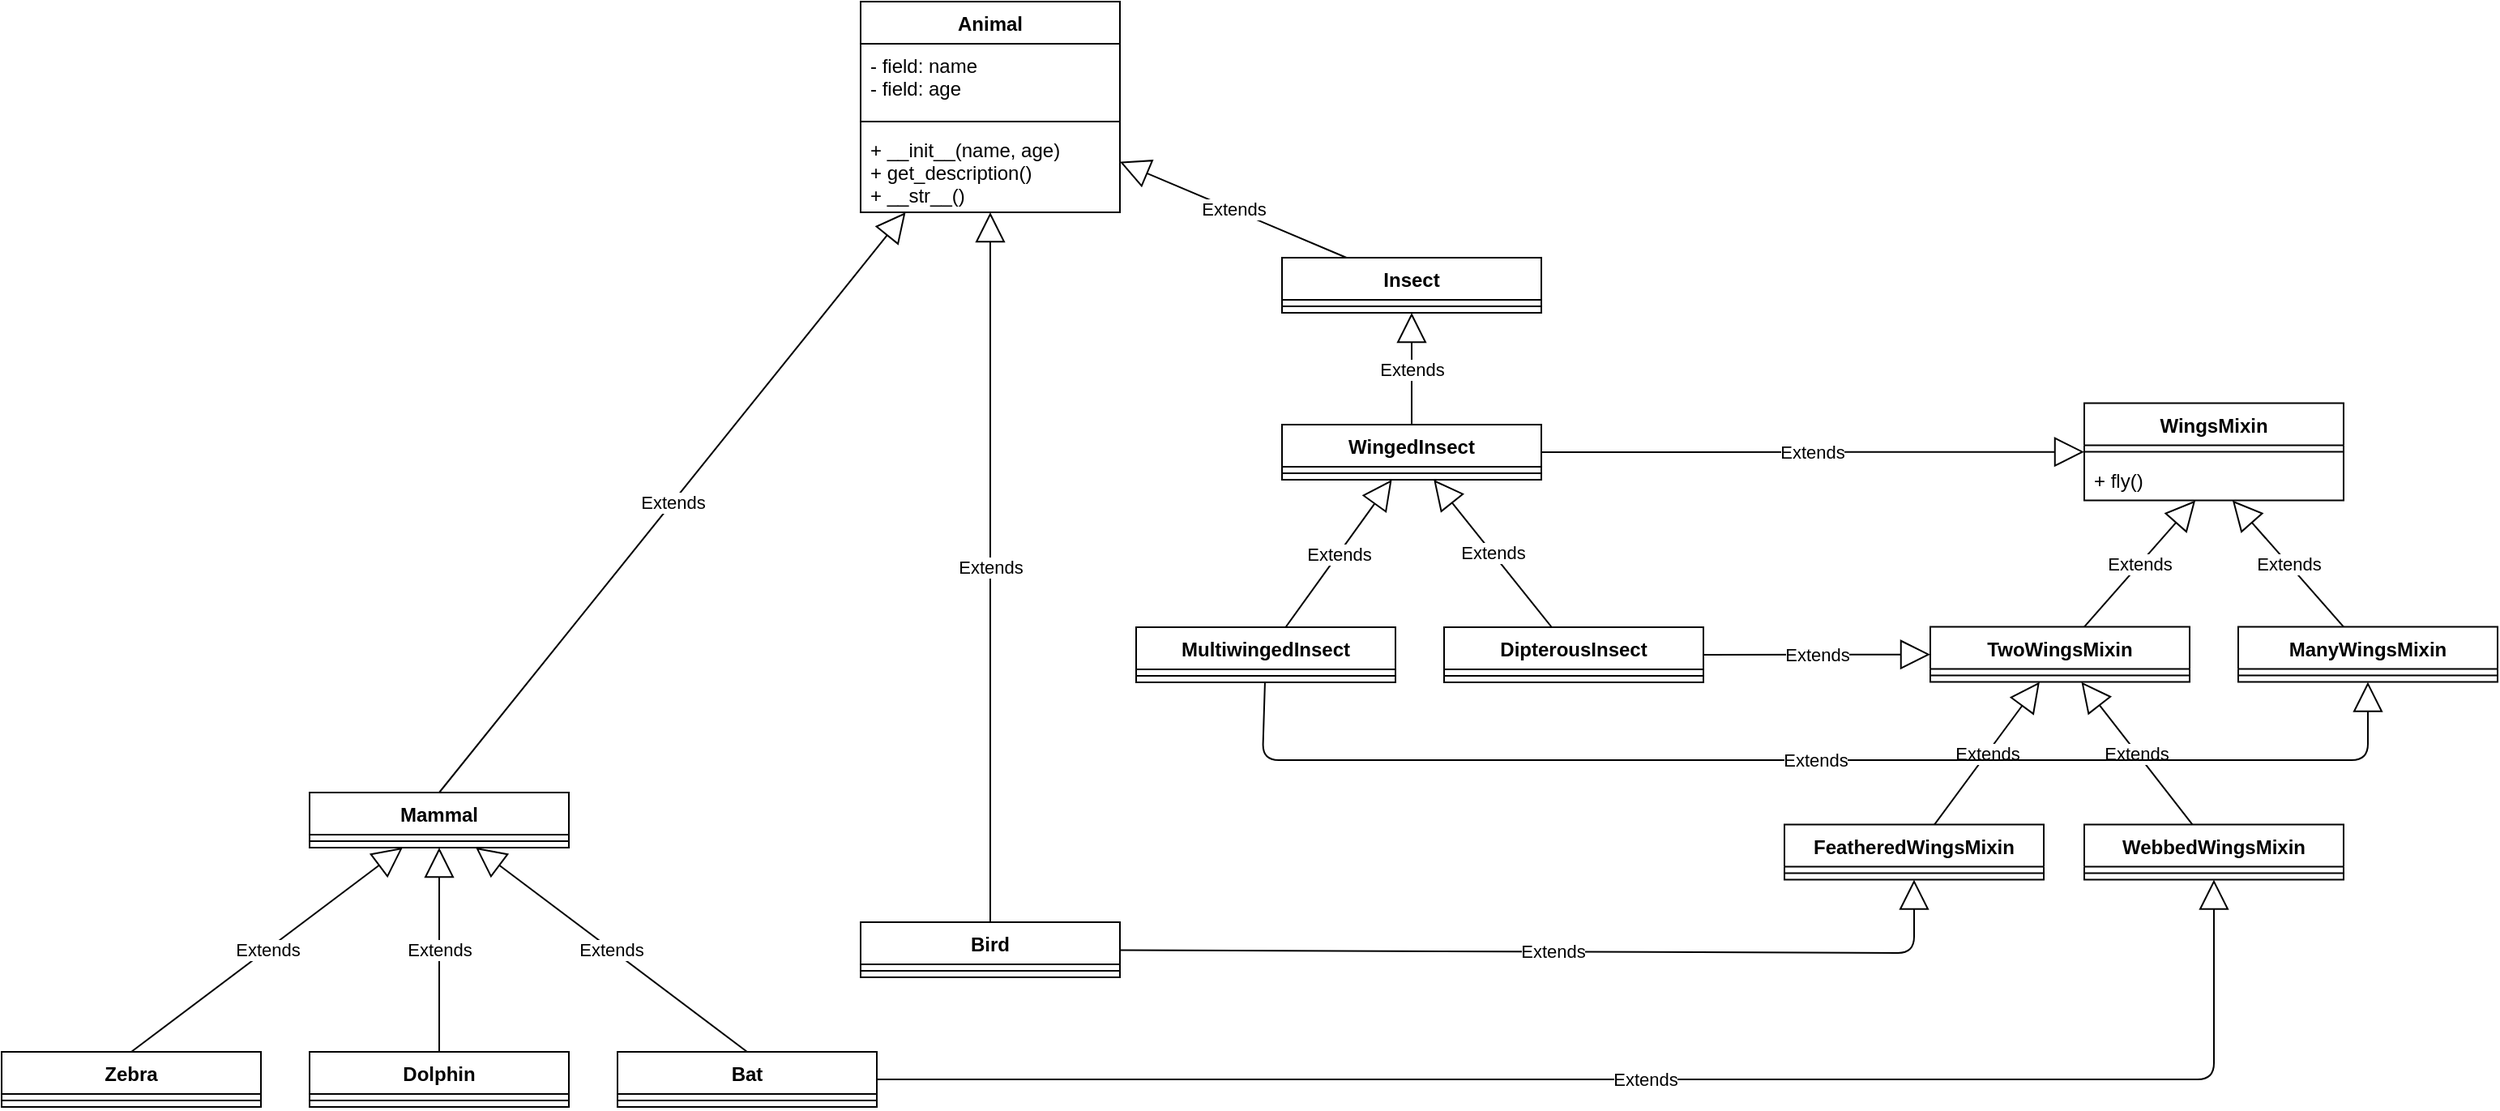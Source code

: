 <mxfile version="12.1.3" pages="1"><diagram id="fAanh3zeIfhU95bn-Wna" name="Page-1"><mxGraphModel dx="803" dy="343" grid="1" gridSize="10" guides="1" tooltips="1" connect="1" arrows="1" fold="1" page="1" pageScale="1" pageWidth="850" pageHeight="1100" math="0" shadow="0"><root><mxCell id="0"/><mxCell id="1" parent="0"/><mxCell id="dzO0B3X_L5Feo2-8s-PY-1" value="Animal" style="swimlane;fontStyle=1;align=center;verticalAlign=top;childLayout=stackLayout;horizontal=1;startSize=26;horizontalStack=0;resizeParent=1;resizeParentMax=0;resizeLast=0;collapsible=1;marginBottom=0;" vertex="1" parent="1"><mxGeometry x="530" width="160" height="130" as="geometry"/></mxCell><mxCell id="dzO0B3X_L5Feo2-8s-PY-2" value="- field: name&#xA;- field: age&#xA;" style="text;strokeColor=none;fillColor=none;align=left;verticalAlign=top;spacingLeft=4;spacingRight=4;overflow=hidden;rotatable=0;points=[[0,0.5],[1,0.5]];portConstraint=eastwest;" vertex="1" parent="dzO0B3X_L5Feo2-8s-PY-1"><mxGeometry y="26" width="160" height="44" as="geometry"/></mxCell><mxCell id="dzO0B3X_L5Feo2-8s-PY-3" value="" style="line;strokeWidth=1;fillColor=none;align=left;verticalAlign=middle;spacingTop=-1;spacingLeft=3;spacingRight=3;rotatable=0;labelPosition=right;points=[];portConstraint=eastwest;" vertex="1" parent="dzO0B3X_L5Feo2-8s-PY-1"><mxGeometry y="70" width="160" height="8" as="geometry"/></mxCell><mxCell id="dzO0B3X_L5Feo2-8s-PY-4" value="+ __init__(name, age)&#xA;+ get_description()&#xA;+ __str__()&#xA;" style="text;strokeColor=none;fillColor=none;align=left;verticalAlign=top;spacingLeft=4;spacingRight=4;overflow=hidden;rotatable=0;points=[[0,0.5],[1,0.5]];portConstraint=eastwest;" vertex="1" parent="dzO0B3X_L5Feo2-8s-PY-1"><mxGeometry y="78" width="160" height="52" as="geometry"/></mxCell><mxCell id="dzO0B3X_L5Feo2-8s-PY-5" value="Mammal" style="swimlane;fontStyle=1;align=center;verticalAlign=top;childLayout=stackLayout;horizontal=1;startSize=26;horizontalStack=0;resizeParent=1;resizeParentMax=0;resizeLast=0;collapsible=1;marginBottom=0;" vertex="1" parent="1"><mxGeometry x="190" y="488" width="160" height="34" as="geometry"/></mxCell><mxCell id="dzO0B3X_L5Feo2-8s-PY-6" value="" style="line;strokeWidth=1;fillColor=none;align=left;verticalAlign=middle;spacingTop=-1;spacingLeft=3;spacingRight=3;rotatable=0;labelPosition=right;points=[];portConstraint=eastwest;" vertex="1" parent="dzO0B3X_L5Feo2-8s-PY-5"><mxGeometry y="26" width="160" height="8" as="geometry"/></mxCell><mxCell id="dzO0B3X_L5Feo2-8s-PY-7" value="Zebra" style="swimlane;fontStyle=1;align=center;verticalAlign=top;childLayout=stackLayout;horizontal=1;startSize=26;horizontalStack=0;resizeParent=1;resizeParentMax=0;resizeLast=0;collapsible=1;marginBottom=0;" vertex="1" parent="1"><mxGeometry y="648" width="160" height="34" as="geometry"/></mxCell><mxCell id="dzO0B3X_L5Feo2-8s-PY-8" value="" style="line;strokeWidth=1;fillColor=none;align=left;verticalAlign=middle;spacingTop=-1;spacingLeft=3;spacingRight=3;rotatable=0;labelPosition=right;points=[];portConstraint=eastwest;" vertex="1" parent="dzO0B3X_L5Feo2-8s-PY-7"><mxGeometry y="26" width="160" height="8" as="geometry"/></mxCell><mxCell id="dzO0B3X_L5Feo2-8s-PY-9" value="Dolphin" style="swimlane;fontStyle=1;align=center;verticalAlign=top;childLayout=stackLayout;horizontal=1;startSize=26;horizontalStack=0;resizeParent=1;resizeParentMax=0;resizeLast=0;collapsible=1;marginBottom=0;" vertex="1" parent="1"><mxGeometry x="190" y="648" width="160" height="34" as="geometry"/></mxCell><mxCell id="dzO0B3X_L5Feo2-8s-PY-10" value="" style="line;strokeWidth=1;fillColor=none;align=left;verticalAlign=middle;spacingTop=-1;spacingLeft=3;spacingRight=3;rotatable=0;labelPosition=right;points=[];portConstraint=eastwest;" vertex="1" parent="dzO0B3X_L5Feo2-8s-PY-9"><mxGeometry y="26" width="160" height="8" as="geometry"/></mxCell><mxCell id="dzO0B3X_L5Feo2-8s-PY-11" value="Extends" style="endArrow=block;endSize=16;endFill=0;html=1;exitX=0.5;exitY=0;exitDx=0;exitDy=0;" edge="1" parent="1" source="dzO0B3X_L5Feo2-8s-PY-5" target="dzO0B3X_L5Feo2-8s-PY-1"><mxGeometry width="160" relative="1" as="geometry"><mxPoint x="460" y="168" as="sourcePoint"/><mxPoint x="620" y="168" as="targetPoint"/></mxGeometry></mxCell><mxCell id="dzO0B3X_L5Feo2-8s-PY-12" value="Extends" style="endArrow=block;endSize=16;endFill=0;html=1;exitX=0.5;exitY=0;exitDx=0;exitDy=0;" edge="1" parent="1" source="dzO0B3X_L5Feo2-8s-PY-7" target="dzO0B3X_L5Feo2-8s-PY-5"><mxGeometry width="160" relative="1" as="geometry"><mxPoint x="440" y="648" as="sourcePoint"/><mxPoint x="595" y="583" as="targetPoint"/></mxGeometry></mxCell><mxCell id="dzO0B3X_L5Feo2-8s-PY-13" value="Extends" style="endArrow=block;endSize=16;endFill=0;html=1;exitX=0.5;exitY=0;exitDx=0;exitDy=0;" edge="1" parent="1" source="dzO0B3X_L5Feo2-8s-PY-9" target="dzO0B3X_L5Feo2-8s-PY-5"><mxGeometry width="160" relative="1" as="geometry"><mxPoint x="695" y="643" as="sourcePoint"/><mxPoint x="280" y="528" as="targetPoint"/></mxGeometry></mxCell><mxCell id="dzO0B3X_L5Feo2-8s-PY-14" value="Bat&#xA;" style="swimlane;fontStyle=1;align=center;verticalAlign=top;childLayout=stackLayout;horizontal=1;startSize=26;horizontalStack=0;resizeParent=1;resizeParentMax=0;resizeLast=0;collapsible=1;marginBottom=0;" vertex="1" parent="1"><mxGeometry x="380" y="648" width="160" height="34" as="geometry"/></mxCell><mxCell id="dzO0B3X_L5Feo2-8s-PY-15" value="" style="line;strokeWidth=1;fillColor=none;align=left;verticalAlign=middle;spacingTop=-1;spacingLeft=3;spacingRight=3;rotatable=0;labelPosition=right;points=[];portConstraint=eastwest;" vertex="1" parent="dzO0B3X_L5Feo2-8s-PY-14"><mxGeometry y="26" width="160" height="8" as="geometry"/></mxCell><mxCell id="dzO0B3X_L5Feo2-8s-PY-16" value="Extends" style="endArrow=block;endSize=16;endFill=0;html=1;exitX=0.5;exitY=0;exitDx=0;exitDy=0;" edge="1" parent="1" source="dzO0B3X_L5Feo2-8s-PY-14" target="dzO0B3X_L5Feo2-8s-PY-5"><mxGeometry width="160" relative="1" as="geometry"><mxPoint x="760" y="652" as="sourcePoint"/><mxPoint x="654" y="548" as="targetPoint"/></mxGeometry></mxCell><mxCell id="dzO0B3X_L5Feo2-8s-PY-17" value="Insect" style="swimlane;fontStyle=1;align=center;verticalAlign=top;childLayout=stackLayout;horizontal=1;startSize=26;horizontalStack=0;resizeParent=1;resizeParentMax=0;resizeLast=0;collapsible=1;marginBottom=0;" vertex="1" parent="1"><mxGeometry x="790" y="158" width="160" height="34" as="geometry"/></mxCell><mxCell id="dzO0B3X_L5Feo2-8s-PY-18" value="" style="line;strokeWidth=1;fillColor=none;align=left;verticalAlign=middle;spacingTop=-1;spacingLeft=3;spacingRight=3;rotatable=0;labelPosition=right;points=[];portConstraint=eastwest;" vertex="1" parent="dzO0B3X_L5Feo2-8s-PY-17"><mxGeometry y="26" width="160" height="8" as="geometry"/></mxCell><mxCell id="dzO0B3X_L5Feo2-8s-PY-19" value="Extends" style="endArrow=block;endSize=16;endFill=0;html=1;" edge="1" parent="1" source="dzO0B3X_L5Feo2-8s-PY-17" target="dzO0B3X_L5Feo2-8s-PY-1"><mxGeometry width="160" relative="1" as="geometry"><mxPoint x="780" y="172" as="sourcePoint"/><mxPoint x="797.32" y="88" as="targetPoint"/></mxGeometry></mxCell><mxCell id="dzO0B3X_L5Feo2-8s-PY-20" value="WingsMixin" style="swimlane;fontStyle=1;align=center;verticalAlign=top;childLayout=stackLayout;horizontal=1;startSize=26;horizontalStack=0;resizeParent=1;resizeParentMax=0;resizeLast=0;collapsible=1;marginBottom=0;" vertex="1" parent="1"><mxGeometry x="1285" y="247.81" width="160" height="60" as="geometry"/></mxCell><mxCell id="dzO0B3X_L5Feo2-8s-PY-21" value="" style="line;strokeWidth=1;fillColor=none;align=left;verticalAlign=middle;spacingTop=-1;spacingLeft=3;spacingRight=3;rotatable=0;labelPosition=right;points=[];portConstraint=eastwest;" vertex="1" parent="dzO0B3X_L5Feo2-8s-PY-20"><mxGeometry y="26" width="160" height="8" as="geometry"/></mxCell><mxCell id="dzO0B3X_L5Feo2-8s-PY-22" value="+ fly()" style="text;strokeColor=none;fillColor=none;align=left;verticalAlign=top;spacingLeft=4;spacingRight=4;overflow=hidden;rotatable=0;points=[[0,0.5],[1,0.5]];portConstraint=eastwest;" vertex="1" parent="dzO0B3X_L5Feo2-8s-PY-20"><mxGeometry y="34" width="160" height="26" as="geometry"/></mxCell><mxCell id="dzO0B3X_L5Feo2-8s-PY-23" value="Bird&#xA;" style="swimlane;fontStyle=1;align=center;verticalAlign=top;childLayout=stackLayout;horizontal=1;startSize=26;horizontalStack=0;resizeParent=1;resizeParentMax=0;resizeLast=0;collapsible=1;marginBottom=0;" vertex="1" parent="1"><mxGeometry x="530" y="568" width="160" height="34" as="geometry"/></mxCell><mxCell id="dzO0B3X_L5Feo2-8s-PY-24" value="" style="line;strokeWidth=1;fillColor=none;align=left;verticalAlign=middle;spacingTop=-1;spacingLeft=3;spacingRight=3;rotatable=0;labelPosition=right;points=[];portConstraint=eastwest;" vertex="1" parent="dzO0B3X_L5Feo2-8s-PY-23"><mxGeometry y="26" width="160" height="8" as="geometry"/></mxCell><mxCell id="dzO0B3X_L5Feo2-8s-PY-25" value="Extends" style="endArrow=block;endSize=16;endFill=0;html=1;exitX=0.5;exitY=0;exitDx=0;exitDy=0;" edge="1" parent="1" source="dzO0B3X_L5Feo2-8s-PY-23" target="dzO0B3X_L5Feo2-8s-PY-1"><mxGeometry width="160" relative="1" as="geometry"><mxPoint x="850" y="148" as="sourcePoint"/><mxPoint x="1010" y="148" as="targetPoint"/></mxGeometry></mxCell><mxCell id="dzO0B3X_L5Feo2-8s-PY-26" value="TwoWingsMixin" style="swimlane;fontStyle=1;align=center;verticalAlign=top;childLayout=stackLayout;horizontal=1;startSize=26;horizontalStack=0;resizeParent=1;resizeParentMax=0;resizeLast=0;collapsible=1;marginBottom=0;" vertex="1" parent="1"><mxGeometry x="1190" y="385.81" width="160" height="34" as="geometry"/></mxCell><mxCell id="dzO0B3X_L5Feo2-8s-PY-27" value="" style="line;strokeWidth=1;fillColor=none;align=left;verticalAlign=middle;spacingTop=-1;spacingLeft=3;spacingRight=3;rotatable=0;labelPosition=right;points=[];portConstraint=eastwest;" vertex="1" parent="dzO0B3X_L5Feo2-8s-PY-26"><mxGeometry y="26" width="160" height="8" as="geometry"/></mxCell><mxCell id="dzO0B3X_L5Feo2-8s-PY-28" value="FeatheredWingsMixin" style="swimlane;fontStyle=1;align=center;verticalAlign=top;childLayout=stackLayout;horizontal=1;startSize=26;horizontalStack=0;resizeParent=1;resizeParentMax=0;resizeLast=0;collapsible=1;marginBottom=0;" vertex="1" parent="1"><mxGeometry x="1100" y="507.81" width="160" height="34" as="geometry"/></mxCell><mxCell id="dzO0B3X_L5Feo2-8s-PY-29" value="" style="line;strokeWidth=1;fillColor=none;align=left;verticalAlign=middle;spacingTop=-1;spacingLeft=3;spacingRight=3;rotatable=0;labelPosition=right;points=[];portConstraint=eastwest;" vertex="1" parent="dzO0B3X_L5Feo2-8s-PY-28"><mxGeometry y="26" width="160" height="8" as="geometry"/></mxCell><mxCell id="dzO0B3X_L5Feo2-8s-PY-30" value="WebbedWingsMixin" style="swimlane;fontStyle=1;align=center;verticalAlign=top;childLayout=stackLayout;horizontal=1;startSize=26;horizontalStack=0;resizeParent=1;resizeParentMax=0;resizeLast=0;collapsible=1;marginBottom=0;" vertex="1" parent="1"><mxGeometry x="1285" y="507.81" width="160" height="34" as="geometry"/></mxCell><mxCell id="dzO0B3X_L5Feo2-8s-PY-31" value="" style="line;strokeWidth=1;fillColor=none;align=left;verticalAlign=middle;spacingTop=-1;spacingLeft=3;spacingRight=3;rotatable=0;labelPosition=right;points=[];portConstraint=eastwest;" vertex="1" parent="dzO0B3X_L5Feo2-8s-PY-30"><mxGeometry y="26" width="160" height="8" as="geometry"/></mxCell><mxCell id="dzO0B3X_L5Feo2-8s-PY-32" value="ManyWingsMixin" style="swimlane;fontStyle=1;align=center;verticalAlign=top;childLayout=stackLayout;horizontal=1;startSize=26;horizontalStack=0;resizeParent=1;resizeParentMax=0;resizeLast=0;collapsible=1;marginBottom=0;" vertex="1" parent="1"><mxGeometry x="1380" y="385.81" width="160" height="34" as="geometry"/></mxCell><mxCell id="dzO0B3X_L5Feo2-8s-PY-33" value="" style="line;strokeWidth=1;fillColor=none;align=left;verticalAlign=middle;spacingTop=-1;spacingLeft=3;spacingRight=3;rotatable=0;labelPosition=right;points=[];portConstraint=eastwest;" vertex="1" parent="dzO0B3X_L5Feo2-8s-PY-32"><mxGeometry y="26" width="160" height="8" as="geometry"/></mxCell><mxCell id="dzO0B3X_L5Feo2-8s-PY-34" value="Extends" style="endArrow=block;endSize=16;endFill=0;html=1;" edge="1" parent="1" source="dzO0B3X_L5Feo2-8s-PY-26" target="dzO0B3X_L5Feo2-8s-PY-22"><mxGeometry width="160" relative="1" as="geometry"><mxPoint x="1130" y="376" as="sourcePoint"/><mxPoint x="1130" y="326" as="targetPoint"/></mxGeometry></mxCell><mxCell id="dzO0B3X_L5Feo2-8s-PY-35" value="Extends" style="endArrow=block;endSize=16;endFill=0;html=1;" edge="1" parent="1" source="dzO0B3X_L5Feo2-8s-PY-32" target="dzO0B3X_L5Feo2-8s-PY-22"><mxGeometry width="160" relative="1" as="geometry"><mxPoint x="1051.8" y="375.81" as="sourcePoint"/><mxPoint x="939.8" y="305.81" as="targetPoint"/></mxGeometry></mxCell><mxCell id="dzO0B3X_L5Feo2-8s-PY-36" value="Extends" style="endArrow=block;endSize=16;endFill=0;html=1;" edge="1" parent="1" source="dzO0B3X_L5Feo2-8s-PY-28" target="dzO0B3X_L5Feo2-8s-PY-26"><mxGeometry width="160" relative="1" as="geometry"><mxPoint x="1199.9" y="475.81" as="sourcePoint"/><mxPoint x="1283.9" y="405.81" as="targetPoint"/></mxGeometry></mxCell><mxCell id="dzO0B3X_L5Feo2-8s-PY-37" value="Extends" style="endArrow=block;endSize=16;endFill=0;html=1;" edge="1" parent="1" source="dzO0B3X_L5Feo2-8s-PY-30" target="dzO0B3X_L5Feo2-8s-PY-26"><mxGeometry width="160" relative="1" as="geometry"><mxPoint x="1339.935" y="464.81" as="sourcePoint"/><mxPoint x="1416.065" y="405.81" as="targetPoint"/></mxGeometry></mxCell><mxCell id="dzO0B3X_L5Feo2-8s-PY-38" value="Extends" style="endArrow=block;endSize=16;endFill=0;html=1;" edge="1" parent="1" source="dzO0B3X_L5Feo2-8s-PY-14" target="dzO0B3X_L5Feo2-8s-PY-30"><mxGeometry width="160" relative="1" as="geometry"><mxPoint x="1279.8" y="497.81" as="sourcePoint"/><mxPoint x="1167.8" y="427.81" as="targetPoint"/><Array as="points"><mxPoint x="1365" y="665"/></Array></mxGeometry></mxCell><mxCell id="dzO0B3X_L5Feo2-8s-PY-39" value="Extends" style="endArrow=block;endSize=16;endFill=0;html=1;" edge="1" parent="1" source="dzO0B3X_L5Feo2-8s-PY-23" target="dzO0B3X_L5Feo2-8s-PY-28"><mxGeometry width="160" relative="1" as="geometry"><mxPoint x="620" y="248" as="sourcePoint"/><mxPoint x="780" y="248" as="targetPoint"/><Array as="points"><mxPoint x="1180" y="587"/></Array></mxGeometry></mxCell><mxCell id="dzO0B3X_L5Feo2-8s-PY-40" value="WingedInsect" style="swimlane;fontStyle=1;align=center;verticalAlign=top;childLayout=stackLayout;horizontal=1;startSize=26;horizontalStack=0;resizeParent=1;resizeParentMax=0;resizeLast=0;collapsible=1;marginBottom=0;" vertex="1" parent="1"><mxGeometry x="790" y="261" width="160" height="34" as="geometry"/></mxCell><mxCell id="dzO0B3X_L5Feo2-8s-PY-41" value="" style="line;strokeWidth=1;fillColor=none;align=left;verticalAlign=middle;spacingTop=-1;spacingLeft=3;spacingRight=3;rotatable=0;labelPosition=right;points=[];portConstraint=eastwest;" vertex="1" parent="dzO0B3X_L5Feo2-8s-PY-40"><mxGeometry y="26" width="160" height="8" as="geometry"/></mxCell><mxCell id="dzO0B3X_L5Feo2-8s-PY-42" value="Extends" style="endArrow=block;endSize=16;endFill=0;html=1;exitX=0.5;exitY=0;exitDx=0;exitDy=0;entryX=0.5;entryY=1;entryDx=0;entryDy=0;" edge="1" parent="1" source="dzO0B3X_L5Feo2-8s-PY-40" target="dzO0B3X_L5Feo2-8s-PY-17"><mxGeometry width="160" relative="1" as="geometry"><mxPoint x="820" y="451" as="sourcePoint"/><mxPoint x="820" y="225" as="targetPoint"/></mxGeometry></mxCell><mxCell id="dzO0B3X_L5Feo2-8s-PY-43" value="Extends" style="endArrow=block;endSize=16;endFill=0;html=1;" edge="1" parent="1" source="dzO0B3X_L5Feo2-8s-PY-40" target="dzO0B3X_L5Feo2-8s-PY-20"><mxGeometry width="160" relative="1" as="geometry"><mxPoint x="866.5" y="99" as="sourcePoint"/><mxPoint x="813.318" y="63" as="targetPoint"/></mxGeometry></mxCell><mxCell id="dzO0B3X_L5Feo2-8s-PY-44" value="Extends" style="endArrow=block;endSize=16;endFill=0;html=1;" edge="1" parent="1" source="dzO0B3X_L5Feo2-8s-PY-49" target="dzO0B3X_L5Feo2-8s-PY-40"><mxGeometry width="160" relative="1" as="geometry"><mxPoint x="700" y="218" as="sourcePoint"/><mxPoint x="1060" y="218" as="targetPoint"/></mxGeometry></mxCell><mxCell id="dzO0B3X_L5Feo2-8s-PY-45" value="Extends" style="endArrow=block;endSize=16;endFill=0;html=1;" edge="1" parent="1" source="dzO0B3X_L5Feo2-8s-PY-49" target="dzO0B3X_L5Feo2-8s-PY-26"><mxGeometry width="160" relative="1" as="geometry"><mxPoint x="910" y="208" as="sourcePoint"/><mxPoint x="670" y="226" as="targetPoint"/></mxGeometry></mxCell><mxCell id="dzO0B3X_L5Feo2-8s-PY-46" value="MultiwingedInsect" style="swimlane;fontStyle=1;align=center;verticalAlign=top;childLayout=stackLayout;horizontal=1;startSize=26;horizontalStack=0;resizeParent=1;resizeParentMax=0;resizeLast=0;collapsible=1;marginBottom=0;" vertex="1" parent="1"><mxGeometry x="700" y="386" width="160" height="34" as="geometry"/></mxCell><mxCell id="dzO0B3X_L5Feo2-8s-PY-47" value="" style="line;strokeWidth=1;fillColor=none;align=left;verticalAlign=middle;spacingTop=-1;spacingLeft=3;spacingRight=3;rotatable=0;labelPosition=right;points=[];portConstraint=eastwest;" vertex="1" parent="dzO0B3X_L5Feo2-8s-PY-46"><mxGeometry y="26" width="160" height="8" as="geometry"/></mxCell><mxCell id="dzO0B3X_L5Feo2-8s-PY-48" value="Extends" style="endArrow=block;endSize=16;endFill=0;html=1;" edge="1" parent="1" source="dzO0B3X_L5Feo2-8s-PY-46" target="dzO0B3X_L5Feo2-8s-PY-40"><mxGeometry width="160" relative="1" as="geometry"><mxPoint x="840.25" y="308" as="sourcePoint"/><mxPoint x="897.75" y="262" as="targetPoint"/></mxGeometry></mxCell><mxCell id="dzO0B3X_L5Feo2-8s-PY-49" value="DipterousInsect" style="swimlane;fontStyle=1;align=center;verticalAlign=top;childLayout=stackLayout;horizontal=1;startSize=26;horizontalStack=0;resizeParent=1;resizeParentMax=0;resizeLast=0;collapsible=1;marginBottom=0;" vertex="1" parent="1"><mxGeometry x="890" y="386" width="160" height="34" as="geometry"/></mxCell><mxCell id="dzO0B3X_L5Feo2-8s-PY-50" value="" style="line;strokeWidth=1;fillColor=none;align=left;verticalAlign=middle;spacingTop=-1;spacingLeft=3;spacingRight=3;rotatable=0;labelPosition=right;points=[];portConstraint=eastwest;" vertex="1" parent="dzO0B3X_L5Feo2-8s-PY-49"><mxGeometry y="26" width="160" height="8" as="geometry"/></mxCell><mxCell id="dzO0B3X_L5Feo2-8s-PY-51" value="Extends" style="endArrow=block;endSize=16;endFill=0;html=1;entryX=0.5;entryY=1;entryDx=0;entryDy=0;" edge="1" parent="1" source="dzO0B3X_L5Feo2-8s-PY-46" target="dzO0B3X_L5Feo2-8s-PY-32"><mxGeometry width="160" relative="1" as="geometry"><mxPoint x="860" y="402.978" as="sourcePoint"/><mxPoint x="1370" y="458" as="targetPoint"/><Array as="points"><mxPoint x="778" y="468"/><mxPoint x="1460" y="468"/></Array></mxGeometry></mxCell></root></mxGraphModel></diagram></mxfile>